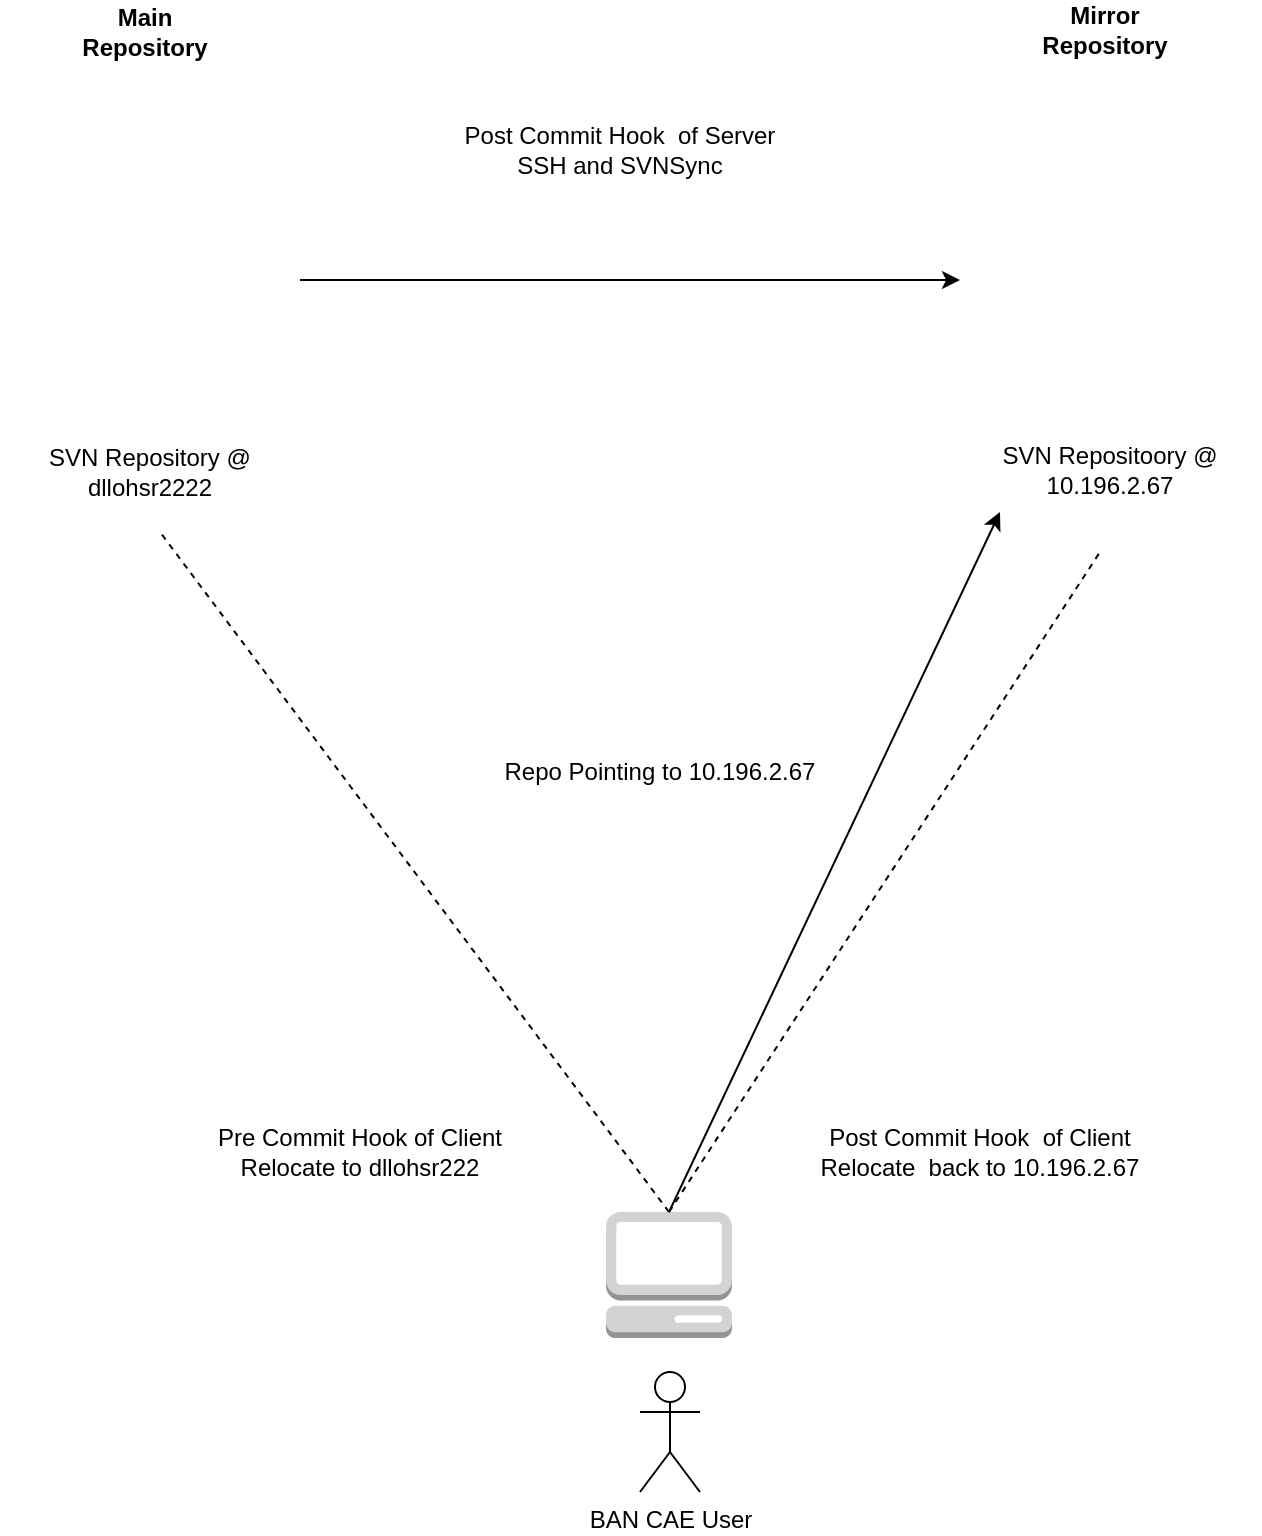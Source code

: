 <mxfile version="10.6.7" type="device"><diagram id="LA03M0Yy-YmuGbZ--gSK" name="Page-1"><mxGraphModel dx="1245" dy="1104" grid="1" gridSize="10" guides="1" tooltips="1" connect="1" arrows="1" fold="1" page="1" pageScale="1" pageWidth="850" pageHeight="1100" math="0" shadow="0"><root><mxCell id="0"/><mxCell id="1" parent="0"/><mxCell id="jyVH4JKCGiNM2jNSMUCJ-1" value="" style="shape=image;html=1;verticalAlign=top;verticalLabelPosition=bottom;labelBackgroundColor=#ffffff;imageAspect=0;aspect=fixed;image=https://cdn3.iconfinder.com/data/icons/brands-applications/512/SVN_B-128.png" vertex="1" parent="1"><mxGeometry x="90" y="130" width="130" height="130" as="geometry"/></mxCell><mxCell id="jyVH4JKCGiNM2jNSMUCJ-2" value="SVN Repository @ dllohsr2222" style="text;html=1;strokeColor=none;fillColor=none;align=center;verticalAlign=middle;whiteSpace=wrap;rounded=0;" vertex="1" parent="1"><mxGeometry x="90" y="280" width="150" height="20" as="geometry"/></mxCell><mxCell id="jyVH4JKCGiNM2jNSMUCJ-3" value="&lt;b&gt;Main Repository&lt;/b&gt;" style="text;html=1;strokeColor=none;fillColor=none;align=center;verticalAlign=middle;whiteSpace=wrap;rounded=0;" vertex="1" parent="1"><mxGeometry x="125" y="60" width="75" height="20" as="geometry"/></mxCell><mxCell id="jyVH4JKCGiNM2jNSMUCJ-4" value="" style="shape=image;html=1;verticalAlign=top;verticalLabelPosition=bottom;labelBackgroundColor=#ffffff;imageAspect=0;aspect=fixed;image=https://cdn3.iconfinder.com/data/icons/brands-applications/512/SVN_B-128.png" vertex="1" parent="1"><mxGeometry x="570" y="129" width="130" height="130" as="geometry"/></mxCell><mxCell id="jyVH4JKCGiNM2jNSMUCJ-5" value="SVN Repositoory @ 10.196.2.67" style="text;html=1;strokeColor=none;fillColor=none;align=center;verticalAlign=middle;whiteSpace=wrap;rounded=0;" vertex="1" parent="1"><mxGeometry x="570" y="279" width="150" height="20" as="geometry"/></mxCell><mxCell id="jyVH4JKCGiNM2jNSMUCJ-6" value="&lt;b&gt;Mirror Repository&lt;/b&gt;" style="text;html=1;strokeColor=none;fillColor=none;align=center;verticalAlign=middle;whiteSpace=wrap;rounded=0;" vertex="1" parent="1"><mxGeometry x="605" y="59" width="75" height="20" as="geometry"/></mxCell><mxCell id="jyVH4JKCGiNM2jNSMUCJ-7" value="BAN CAE User" style="shape=umlActor;verticalLabelPosition=bottom;labelBackgroundColor=#ffffff;verticalAlign=top;html=1;outlineConnect=0;" vertex="1" parent="1"><mxGeometry x="410" y="740" width="30" height="60" as="geometry"/></mxCell><mxCell id="jyVH4JKCGiNM2jNSMUCJ-12" value="" style="outlineConnect=0;dashed=0;verticalLabelPosition=bottom;verticalAlign=top;align=center;html=1;shape=mxgraph.aws3.management_console;fillColor=#D2D3D3;gradientColor=none;" vertex="1" parent="1"><mxGeometry x="393" y="660" width="63" height="63" as="geometry"/></mxCell><mxCell id="jyVH4JKCGiNM2jNSMUCJ-13" value="" style="endArrow=classic;html=1;exitX=0.5;exitY=0;exitDx=0;exitDy=0;exitPerimeter=0;" edge="1" parent="1" source="jyVH4JKCGiNM2jNSMUCJ-12"><mxGeometry width="50" height="50" relative="1" as="geometry"><mxPoint x="410" y="640" as="sourcePoint"/><mxPoint x="590" y="310" as="targetPoint"/></mxGeometry></mxCell><mxCell id="jyVH4JKCGiNM2jNSMUCJ-14" value="Repo Pointing to 10.196.2.67" style="text;html=1;strokeColor=none;fillColor=none;align=center;verticalAlign=middle;whiteSpace=wrap;rounded=0;" vertex="1" parent="1"><mxGeometry x="330" y="430" width="180" height="20" as="geometry"/></mxCell><mxCell id="jyVH4JKCGiNM2jNSMUCJ-15" value="" style="endArrow=none;dashed=1;html=1;exitX=0.5;exitY=0;exitDx=0;exitDy=0;exitPerimeter=0;" edge="1" parent="1" source="jyVH4JKCGiNM2jNSMUCJ-12"><mxGeometry width="50" height="50" relative="1" as="geometry"><mxPoint x="390" y="680" as="sourcePoint"/><mxPoint x="170" y="320" as="targetPoint"/></mxGeometry></mxCell><mxCell id="jyVH4JKCGiNM2jNSMUCJ-16" value="Pre Commit Hook of Client Relocate to dllohsr222" style="text;html=1;strokeColor=none;fillColor=none;align=center;verticalAlign=middle;whiteSpace=wrap;rounded=0;" vertex="1" parent="1"><mxGeometry x="180" y="620" width="180" height="20" as="geometry"/></mxCell><mxCell id="jyVH4JKCGiNM2jNSMUCJ-18" value="" style="endArrow=none;dashed=1;html=1;exitX=0.5;exitY=0;exitDx=0;exitDy=0;exitPerimeter=0;" edge="1" parent="1" source="jyVH4JKCGiNM2jNSMUCJ-12"><mxGeometry width="50" height="50" relative="1" as="geometry"><mxPoint x="560" y="670" as="sourcePoint"/><mxPoint x="640" y="330" as="targetPoint"/></mxGeometry></mxCell><mxCell id="jyVH4JKCGiNM2jNSMUCJ-19" value="Post Commit Hook&amp;nbsp; of Client&lt;br&gt;Relocate&amp;nbsp; back to 10.196.2.67" style="text;html=1;strokeColor=none;fillColor=none;align=center;verticalAlign=middle;whiteSpace=wrap;rounded=0;" vertex="1" parent="1"><mxGeometry x="490" y="620" width="180" height="20" as="geometry"/></mxCell><mxCell id="jyVH4JKCGiNM2jNSMUCJ-20" value="Post Commit Hook&amp;nbsp; of Server&lt;br&gt;SSH and SVNSync&lt;br&gt;" style="text;html=1;strokeColor=none;fillColor=none;align=center;verticalAlign=middle;whiteSpace=wrap;rounded=0;" vertex="1" parent="1"><mxGeometry x="310" y="119" width="180" height="20" as="geometry"/></mxCell><mxCell id="jyVH4JKCGiNM2jNSMUCJ-21" value="" style="endArrow=classic;html=1;entryX=0;entryY=0.5;entryDx=0;entryDy=0;" edge="1" parent="1" target="jyVH4JKCGiNM2jNSMUCJ-4"><mxGeometry width="50" height="50" relative="1" as="geometry"><mxPoint x="240" y="194" as="sourcePoint"/><mxPoint x="280" y="180" as="targetPoint"/></mxGeometry></mxCell></root></mxGraphModel></diagram></mxfile>